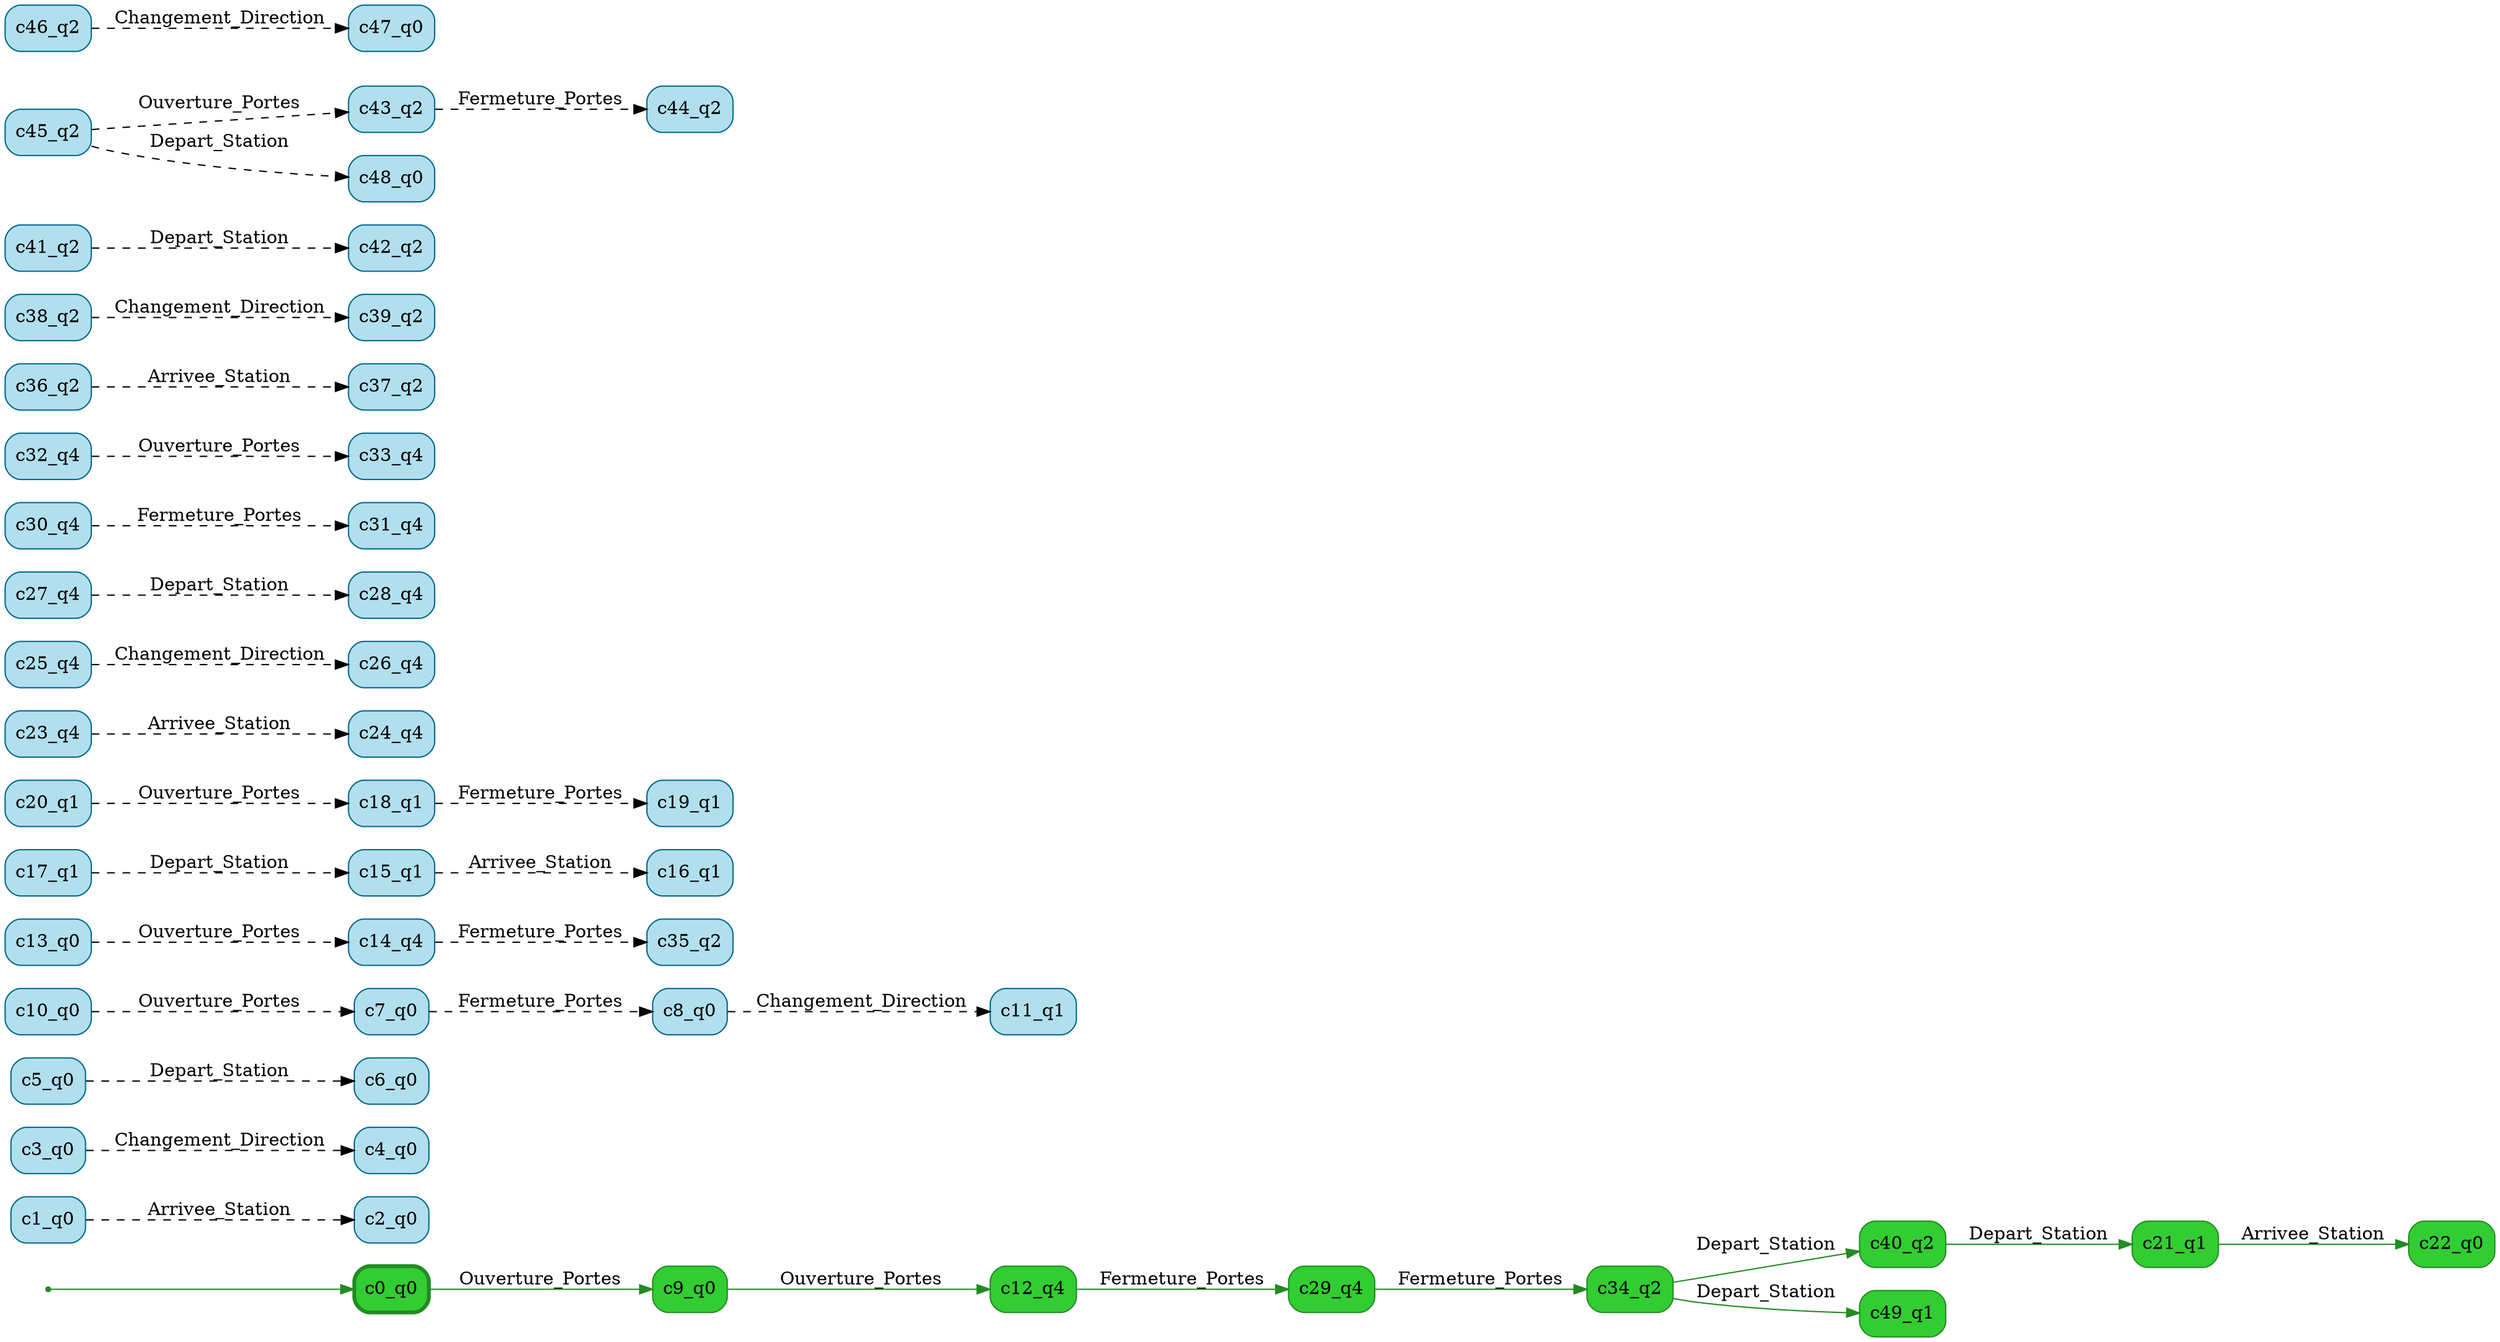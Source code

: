 digraph g {

	rankdir="LR"

	__invisible__[shape="point", color="forestgreen"]
	c0_q0[label="c0_q0", shape="box", style="rounded, filled", color="forestgreen", fillcolor="limegreen", penwidth=3] // Initial
	c9_q0[label="c9_q0", shape="box", style="rounded, filled", color="forestgreen", fillcolor="limegreen"]
	c12_q4[label="c12_q4", shape="box", style="rounded, filled", color="forestgreen", fillcolor="limegreen"]
	c29_q4[label="c29_q4", shape="box", style="rounded, filled", color="forestgreen", fillcolor="limegreen"]
	c34_q2[label="c34_q2", shape="box", style="rounded, filled", color="forestgreen", fillcolor="limegreen"]
	c40_q2[label="c40_q2", shape="box", style="rounded, filled", color="forestgreen", fillcolor="limegreen"]
	c21_q1[label="c21_q1", shape="box", style="rounded, filled", color="forestgreen", fillcolor="limegreen"]
	c22_q0[label="c22_q0", shape="box", style="rounded, filled", color="forestgreen", fillcolor="limegreen"]
	c49_q1[label="c49_q1", shape="box", style="rounded, filled", color="forestgreen", fillcolor="limegreen"]
	c1_q0[label="c1_q0", shape="box", style="rounded, filled", color="deepskyblue4", fillcolor="lightblue2"]
	c2_q0[label="c2_q0", shape="box", style="rounded, filled", color="deepskyblue4", fillcolor="lightblue2"]
	c3_q0[label="c3_q0", shape="box", style="rounded, filled", color="deepskyblue4", fillcolor="lightblue2"]
	c4_q0[label="c4_q0", shape="box", style="rounded, filled", color="deepskyblue4", fillcolor="lightblue2"]
	c5_q0[label="c5_q0", shape="box", style="rounded, filled", color="deepskyblue4", fillcolor="lightblue2"]
	c6_q0[label="c6_q0", shape="box", style="rounded, filled", color="deepskyblue4", fillcolor="lightblue2"]
	c7_q0[label="c7_q0", shape="box", style="rounded, filled", color="deepskyblue4", fillcolor="lightblue2"]
	c8_q0[label="c8_q0", shape="box", style="rounded, filled", color="deepskyblue4", fillcolor="lightblue2"]
	c10_q0[label="c10_q0", shape="box", style="rounded, filled", color="deepskyblue4", fillcolor="lightblue2"]
	c11_q1[label="c11_q1", shape="box", style="rounded, filled", color="deepskyblue4", fillcolor="lightblue2"]
	c13_q0[label="c13_q0", shape="box", style="rounded, filled", color="deepskyblue4", fillcolor="lightblue2"]
	c14_q4[label="c14_q4", shape="box", style="rounded, filled", color="deepskyblue4", fillcolor="lightblue2"]
	c15_q1[label="c15_q1", shape="box", style="rounded, filled", color="deepskyblue4", fillcolor="lightblue2"]
	c16_q1[label="c16_q1", shape="box", style="rounded, filled", color="deepskyblue4", fillcolor="lightblue2"]
	c17_q1[label="c17_q1", shape="box", style="rounded, filled", color="deepskyblue4", fillcolor="lightblue2"]
	c18_q1[label="c18_q1", shape="box", style="rounded, filled", color="deepskyblue4", fillcolor="lightblue2"]
	c19_q1[label="c19_q1", shape="box", style="rounded, filled", color="deepskyblue4", fillcolor="lightblue2"]
	c20_q1[label="c20_q1", shape="box", style="rounded, filled", color="deepskyblue4", fillcolor="lightblue2"]
	c23_q4[label="c23_q4", shape="box", style="rounded, filled", color="deepskyblue4", fillcolor="lightblue2"]
	c24_q4[label="c24_q4", shape="box", style="rounded, filled", color="deepskyblue4", fillcolor="lightblue2"]
	c25_q4[label="c25_q4", shape="box", style="rounded, filled", color="deepskyblue4", fillcolor="lightblue2"]
	c26_q4[label="c26_q4", shape="box", style="rounded, filled", color="deepskyblue4", fillcolor="lightblue2"]
	c27_q4[label="c27_q4", shape="box", style="rounded, filled", color="deepskyblue4", fillcolor="lightblue2"]
	c28_q4[label="c28_q4", shape="box", style="rounded, filled", color="deepskyblue4", fillcolor="lightblue2"]
	c30_q4[label="c30_q4", shape="box", style="rounded, filled", color="deepskyblue4", fillcolor="lightblue2"]
	c31_q4[label="c31_q4", shape="box", style="rounded, filled", color="deepskyblue4", fillcolor="lightblue2"]
	c32_q4[label="c32_q4", shape="box", style="rounded, filled", color="deepskyblue4", fillcolor="lightblue2"]
	c33_q4[label="c33_q4", shape="box", style="rounded, filled", color="deepskyblue4", fillcolor="lightblue2"]
	c35_q2[label="c35_q2", shape="box", style="rounded, filled", color="deepskyblue4", fillcolor="lightblue2"]
	c36_q2[label="c36_q2", shape="box", style="rounded, filled", color="deepskyblue4", fillcolor="lightblue2"]
	c37_q2[label="c37_q2", shape="box", style="rounded, filled", color="deepskyblue4", fillcolor="lightblue2"]
	c38_q2[label="c38_q2", shape="box", style="rounded, filled", color="deepskyblue4", fillcolor="lightblue2"]
	c39_q2[label="c39_q2", shape="box", style="rounded, filled", color="deepskyblue4", fillcolor="lightblue2"]
	c41_q2[label="c41_q2", shape="box", style="rounded, filled", color="deepskyblue4", fillcolor="lightblue2"]
	c42_q2[label="c42_q2", shape="box", style="rounded, filled", color="deepskyblue4", fillcolor="lightblue2"]
	c43_q2[label="c43_q2", shape="box", style="rounded, filled", color="deepskyblue4", fillcolor="lightblue2"]
	c44_q2[label="c44_q2", shape="box", style="rounded, filled", color="deepskyblue4", fillcolor="lightblue2"]
	c45_q2[label="c45_q2", shape="box", style="rounded, filled", color="deepskyblue4", fillcolor="lightblue2"]
	c46_q2[label="c46_q2", shape="box", style="rounded, filled", color="deepskyblue4", fillcolor="lightblue2"]
	c47_q0[label="c47_q0", shape="box", style="rounded, filled", color="deepskyblue4", fillcolor="lightblue2"]
	c48_q0[label="c48_q0", shape="box", style="rounded, filled", color="deepskyblue4", fillcolor="lightblue2"]

	__invisible__ -> c0_q0[color="forestgreen"]
	c0_q0 -> c9_q0[label="Ouverture_Portes", color="forestgreen"]
	c9_q0 -> c12_q4[label="Ouverture_Portes", color="forestgreen"]
	c12_q4 -> c29_q4[label="Fermeture_Portes", color="forestgreen"]
	c29_q4 -> c34_q2[label="Fermeture_Portes", color="forestgreen"]
	c34_q2 -> c40_q2[label="Depart_Station", color="forestgreen"]
	c40_q2 -> c21_q1[label="Depart_Station", color="forestgreen"]
	c21_q1 -> c22_q0[label="Arrivee_Station", color="forestgreen"]
	c34_q2 -> c49_q1[label="Depart_Station", color="forestgreen"]
	c1_q0 -> c2_q0[label="Arrivee_Station", color="black", style="dashed"]
	c3_q0 -> c4_q0[label="Changement_Direction", color="black", style="dashed"]
	c5_q0 -> c6_q0[label="Depart_Station", color="black", style="dashed"]
	c7_q0 -> c8_q0[label="Fermeture_Portes", color="black", style="dashed"]
	c10_q0 -> c7_q0[label="Ouverture_Portes", color="black", style="dashed"]
	c8_q0 -> c11_q1[label="Changement_Direction", color="black", style="dashed"]
	c13_q0 -> c14_q4[label="Ouverture_Portes", color="black", style="dashed"]
	c15_q1 -> c16_q1[label="Arrivee_Station", color="black", style="dashed"]
	c17_q1 -> c15_q1[label="Depart_Station", color="black", style="dashed"]
	c18_q1 -> c19_q1[label="Fermeture_Portes", color="black", style="dashed"]
	c20_q1 -> c18_q1[label="Ouverture_Portes", color="black", style="dashed"]
	c23_q4 -> c24_q4[label="Arrivee_Station", color="black", style="dashed"]
	c25_q4 -> c26_q4[label="Changement_Direction", color="black", style="dashed"]
	c27_q4 -> c28_q4[label="Depart_Station", color="black", style="dashed"]
	c30_q4 -> c31_q4[label="Fermeture_Portes", color="black", style="dashed"]
	c32_q4 -> c33_q4[label="Ouverture_Portes", color="black", style="dashed"]
	c14_q4 -> c35_q2[label="Fermeture_Portes", color="black", style="dashed"]
	c36_q2 -> c37_q2[label="Arrivee_Station", color="black", style="dashed"]
	c38_q2 -> c39_q2[label="Changement_Direction", color="black", style="dashed"]
	c41_q2 -> c42_q2[label="Depart_Station", color="black", style="dashed"]
	c43_q2 -> c44_q2[label="Fermeture_Portes", color="black", style="dashed"]
	c45_q2 -> c43_q2[label="Ouverture_Portes", color="black", style="dashed"]
	c46_q2 -> c47_q0[label="Changement_Direction", color="black", style="dashed"]
	c45_q2 -> c48_q0[label="Depart_Station", color="black", style="dashed"]

}
